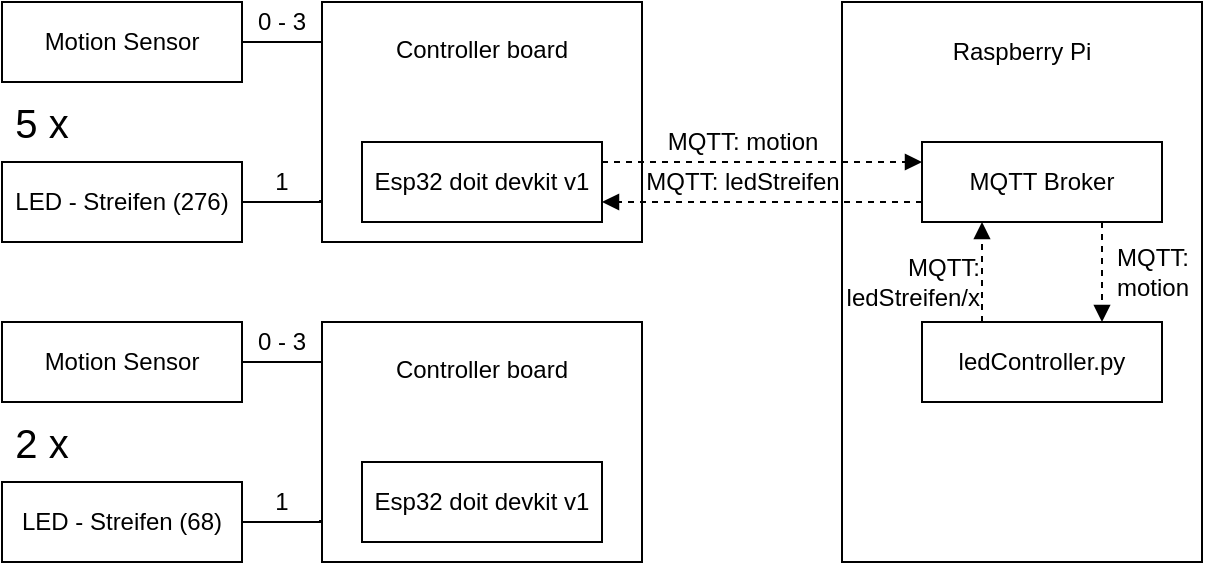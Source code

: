 <mxfile version="14.8.2" type="device"><diagram id="FEypMR0YqOw9Jkm7Gefo" name="Page-1"><mxGraphModel dx="946" dy="493" grid="1" gridSize="10" guides="1" tooltips="1" connect="1" arrows="1" fold="1" page="1" pageScale="1" pageWidth="827" pageHeight="1169" math="0" shadow="0"><root><mxCell id="0"/><mxCell id="1" parent="0"/><mxCell id="jM3pWflwWBX6zS42HWg5-9" style="edgeStyle=orthogonalEdgeStyle;rounded=0;orthogonalLoop=1;jettySize=auto;html=1;exitX=1;exitY=0.5;exitDx=0;exitDy=0;entryX=0;entryY=0.167;entryDx=0;entryDy=0;entryPerimeter=0;endArrow=none;endFill=0;" edge="1" parent="1" source="jM3pWflwWBX6zS42HWg5-1" target="jM3pWflwWBX6zS42HWg5-7"><mxGeometry relative="1" as="geometry"/></mxCell><mxCell id="jM3pWflwWBX6zS42HWg5-1" value="Motion Sensor" style="rounded=0;whiteSpace=wrap;html=1;" vertex="1" parent="1"><mxGeometry x="80" y="80" width="120" height="40" as="geometry"/></mxCell><mxCell id="jM3pWflwWBX6zS42HWg5-10" style="edgeStyle=orthogonalEdgeStyle;rounded=0;orthogonalLoop=1;jettySize=auto;html=1;exitX=1;exitY=0.5;exitDx=0;exitDy=0;entryX=-0.006;entryY=0.825;entryDx=0;entryDy=0;entryPerimeter=0;endArrow=none;endFill=0;" edge="1" parent="1" source="jM3pWflwWBX6zS42HWg5-2" target="jM3pWflwWBX6zS42HWg5-7"><mxGeometry relative="1" as="geometry"/></mxCell><mxCell id="jM3pWflwWBX6zS42HWg5-2" value="LED - Streifen (276)" style="rounded=0;whiteSpace=wrap;html=1;" vertex="1" parent="1"><mxGeometry x="80" y="160" width="120" height="40" as="geometry"/></mxCell><mxCell id="jM3pWflwWBX6zS42HWg5-7" value="Controller board&lt;br&gt;&lt;br&gt;&lt;br&gt;&lt;br&gt;&lt;br&gt;&lt;br&gt;" style="rounded=0;whiteSpace=wrap;html=1;" vertex="1" parent="1"><mxGeometry x="240" y="80" width="160" height="120" as="geometry"/></mxCell><mxCell id="jM3pWflwWBX6zS42HWg5-29" style="edgeStyle=orthogonalEdgeStyle;rounded=0;orthogonalLoop=1;jettySize=auto;html=1;exitX=1;exitY=0.25;exitDx=0;exitDy=0;entryX=0;entryY=0.25;entryDx=0;entryDy=0;endArrow=block;endFill=1;dashed=1;" edge="1" parent="1" source="jM3pWflwWBX6zS42HWg5-8" target="jM3pWflwWBX6zS42HWg5-26"><mxGeometry relative="1" as="geometry"/></mxCell><mxCell id="jM3pWflwWBX6zS42HWg5-8" value="Esp32 doit devkit v1" style="rounded=0;whiteSpace=wrap;html=1;" vertex="1" parent="1"><mxGeometry x="260" y="150" width="120" height="40" as="geometry"/></mxCell><mxCell id="jM3pWflwWBX6zS42HWg5-12" value="0 - 3" style="text;html=1;strokeColor=none;fillColor=none;align=center;verticalAlign=middle;whiteSpace=wrap;rounded=0;" vertex="1" parent="1"><mxGeometry x="200" y="80" width="40" height="20" as="geometry"/></mxCell><mxCell id="jM3pWflwWBX6zS42HWg5-13" value="1" style="text;html=1;strokeColor=none;fillColor=none;align=center;verticalAlign=middle;whiteSpace=wrap;rounded=0;" vertex="1" parent="1"><mxGeometry x="200" y="160" width="40" height="20" as="geometry"/></mxCell><mxCell id="jM3pWflwWBX6zS42HWg5-14" value="&lt;font style=&quot;font-size: 20px&quot;&gt;5 x&lt;/font&gt;" style="text;html=1;strokeColor=none;fillColor=none;align=center;verticalAlign=middle;whiteSpace=wrap;rounded=0;" vertex="1" parent="1"><mxGeometry x="80" y="130" width="40" height="20" as="geometry"/></mxCell><mxCell id="jM3pWflwWBX6zS42HWg5-15" style="edgeStyle=orthogonalEdgeStyle;rounded=0;orthogonalLoop=1;jettySize=auto;html=1;exitX=1;exitY=0.5;exitDx=0;exitDy=0;entryX=0;entryY=0.167;entryDx=0;entryDy=0;entryPerimeter=0;endArrow=none;endFill=0;" edge="1" parent="1" source="jM3pWflwWBX6zS42HWg5-16" target="jM3pWflwWBX6zS42HWg5-19"><mxGeometry relative="1" as="geometry"/></mxCell><mxCell id="jM3pWflwWBX6zS42HWg5-16" value="Motion Sensor" style="rounded=0;whiteSpace=wrap;html=1;" vertex="1" parent="1"><mxGeometry x="80" y="240" width="120" height="40" as="geometry"/></mxCell><mxCell id="jM3pWflwWBX6zS42HWg5-17" style="edgeStyle=orthogonalEdgeStyle;rounded=0;orthogonalLoop=1;jettySize=auto;html=1;exitX=1;exitY=0.5;exitDx=0;exitDy=0;entryX=-0.006;entryY=0.825;entryDx=0;entryDy=0;entryPerimeter=0;endArrow=none;endFill=0;" edge="1" parent="1" source="jM3pWflwWBX6zS42HWg5-18" target="jM3pWflwWBX6zS42HWg5-19"><mxGeometry relative="1" as="geometry"/></mxCell><mxCell id="jM3pWflwWBX6zS42HWg5-18" value="LED - Streifen (68)" style="rounded=0;whiteSpace=wrap;html=1;" vertex="1" parent="1"><mxGeometry x="80" y="320" width="120" height="40" as="geometry"/></mxCell><mxCell id="jM3pWflwWBX6zS42HWg5-19" value="Controller board&lt;br&gt;&lt;br&gt;&lt;br&gt;&lt;br&gt;&lt;br&gt;&lt;br&gt;" style="rounded=0;whiteSpace=wrap;html=1;" vertex="1" parent="1"><mxGeometry x="240" y="240" width="160" height="120" as="geometry"/></mxCell><mxCell id="jM3pWflwWBX6zS42HWg5-20" value="Esp32 doit devkit v1" style="rounded=0;whiteSpace=wrap;html=1;" vertex="1" parent="1"><mxGeometry x="260" y="310" width="120" height="40" as="geometry"/></mxCell><mxCell id="jM3pWflwWBX6zS42HWg5-21" value="0 - 3" style="text;html=1;strokeColor=none;fillColor=none;align=center;verticalAlign=middle;whiteSpace=wrap;rounded=0;" vertex="1" parent="1"><mxGeometry x="200" y="240" width="40" height="20" as="geometry"/></mxCell><mxCell id="jM3pWflwWBX6zS42HWg5-22" value="1" style="text;html=1;strokeColor=none;fillColor=none;align=center;verticalAlign=middle;whiteSpace=wrap;rounded=0;" vertex="1" parent="1"><mxGeometry x="200" y="320" width="40" height="20" as="geometry"/></mxCell><mxCell id="jM3pWflwWBX6zS42HWg5-23" value="&lt;font style=&quot;font-size: 20px&quot;&gt;2 x&lt;/font&gt;" style="text;html=1;strokeColor=none;fillColor=none;align=center;verticalAlign=middle;whiteSpace=wrap;rounded=0;" vertex="1" parent="1"><mxGeometry x="80" y="290" width="40" height="20" as="geometry"/></mxCell><mxCell id="jM3pWflwWBX6zS42HWg5-25" value="Raspberry Pi&lt;br&gt;&lt;br&gt;&lt;br&gt;&lt;br&gt;&lt;br&gt;&lt;br&gt;&lt;br&gt;&lt;br&gt;&lt;br&gt;&lt;br&gt;&lt;br&gt;&lt;br&gt;&lt;br&gt;&lt;br&gt;&lt;br&gt;&lt;br&gt;&lt;br&gt;" style="rounded=0;whiteSpace=wrap;html=1;fillColor=none;" vertex="1" parent="1"><mxGeometry x="500" y="80" width="180" height="280" as="geometry"/></mxCell><mxCell id="jM3pWflwWBX6zS42HWg5-31" style="edgeStyle=orthogonalEdgeStyle;rounded=0;orthogonalLoop=1;jettySize=auto;html=1;exitX=0.75;exitY=1;exitDx=0;exitDy=0;entryX=0.75;entryY=0;entryDx=0;entryDy=0;dashed=1;endArrow=block;endFill=1;" edge="1" parent="1" source="jM3pWflwWBX6zS42HWg5-26" target="jM3pWflwWBX6zS42HWg5-27"><mxGeometry relative="1" as="geometry"/></mxCell><mxCell id="jM3pWflwWBX6zS42HWg5-35" style="edgeStyle=orthogonalEdgeStyle;rounded=0;orthogonalLoop=1;jettySize=auto;html=1;exitX=0;exitY=0.75;exitDx=0;exitDy=0;entryX=1;entryY=0.75;entryDx=0;entryDy=0;dashed=1;endArrow=block;endFill=1;" edge="1" parent="1" source="jM3pWflwWBX6zS42HWg5-26" target="jM3pWflwWBX6zS42HWg5-8"><mxGeometry relative="1" as="geometry"/></mxCell><mxCell id="jM3pWflwWBX6zS42HWg5-26" value="MQTT Broker" style="rounded=0;whiteSpace=wrap;html=1;" vertex="1" parent="1"><mxGeometry x="540" y="150" width="120" height="40" as="geometry"/></mxCell><mxCell id="jM3pWflwWBX6zS42HWg5-33" style="edgeStyle=orthogonalEdgeStyle;rounded=0;orthogonalLoop=1;jettySize=auto;html=1;exitX=0.25;exitY=0;exitDx=0;exitDy=0;entryX=0.25;entryY=1;entryDx=0;entryDy=0;dashed=1;endArrow=block;endFill=1;" edge="1" parent="1" source="jM3pWflwWBX6zS42HWg5-27" target="jM3pWflwWBX6zS42HWg5-26"><mxGeometry relative="1" as="geometry"/></mxCell><mxCell id="jM3pWflwWBX6zS42HWg5-27" value="ledController.py" style="rounded=0;whiteSpace=wrap;html=1;" vertex="1" parent="1"><mxGeometry x="540" y="240" width="120" height="40" as="geometry"/></mxCell><mxCell id="jM3pWflwWBX6zS42HWg5-30" value="MQTT: motion" style="text;html=1;align=center;verticalAlign=middle;resizable=0;points=[];autosize=1;strokeColor=none;" vertex="1" parent="1"><mxGeometry x="405" y="140" width="90" height="20" as="geometry"/></mxCell><mxCell id="jM3pWflwWBX6zS42HWg5-32" value="MQTT: &lt;br&gt;motion" style="text;html=1;align=center;verticalAlign=middle;resizable=0;points=[];autosize=1;strokeColor=none;" vertex="1" parent="1"><mxGeometry x="630" y="200" width="50" height="30" as="geometry"/></mxCell><mxCell id="jM3pWflwWBX6zS42HWg5-34" value="MQTT: &lt;br&gt;ledStreifen/x" style="text;html=1;align=right;verticalAlign=middle;resizable=0;points=[];autosize=1;strokeColor=none;" vertex="1" parent="1"><mxGeometry x="490" y="205" width="80" height="30" as="geometry"/></mxCell><mxCell id="jM3pWflwWBX6zS42HWg5-36" value="MQTT: ledStreifen" style="text;html=1;align=center;verticalAlign=middle;resizable=0;points=[];autosize=1;strokeColor=none;" vertex="1" parent="1"><mxGeometry x="395" y="160" width="110" height="20" as="geometry"/></mxCell></root></mxGraphModel></diagram></mxfile>